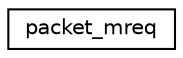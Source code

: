 digraph G
{
  edge [fontname="Helvetica",fontsize="10",labelfontname="Helvetica",labelfontsize="10"];
  node [fontname="Helvetica",fontsize="10",shape=record];
  rankdir="LR";
  Node1 [label="packet_mreq",height=0.2,width=0.4,color="black", fillcolor="white", style="filled",URL="$structpacket__mreq.html"];
}
